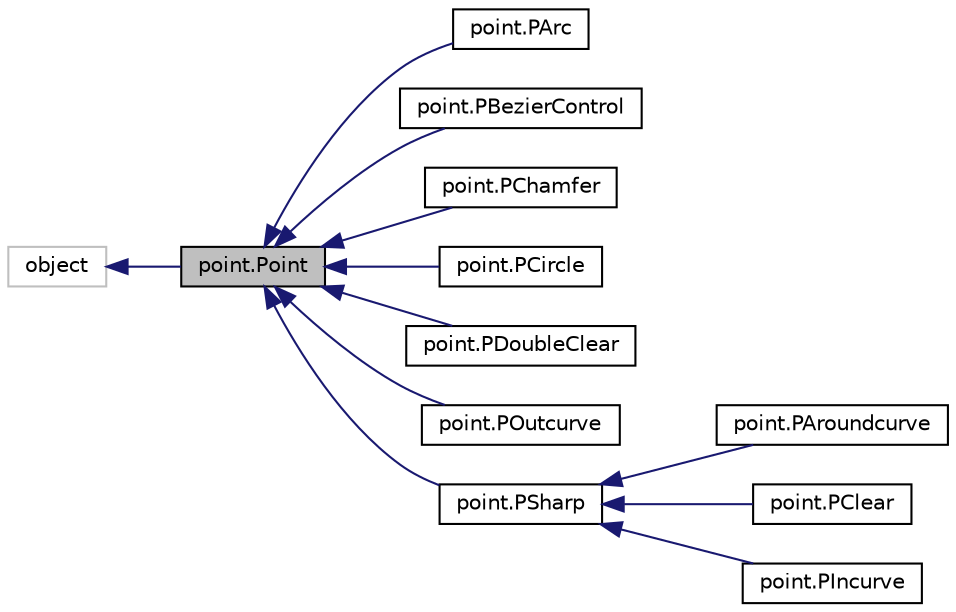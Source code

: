 digraph "point.Point"
{
  edge [fontname="Helvetica",fontsize="10",labelfontname="Helvetica",labelfontsize="10"];
  node [fontname="Helvetica",fontsize="10",shape=record];
  rankdir="LR";
  Node1 [label="point.Point",height=0.2,width=0.4,color="black", fillcolor="grey75", style="filled", fontcolor="black"];
  Node2 -> Node1 [dir="back",color="midnightblue",fontsize="10",style="solid"];
  Node2 [label="object",height=0.2,width=0.4,color="grey75", fillcolor="white", style="filled"];
  Node1 -> Node3 [dir="back",color="midnightblue",fontsize="10",style="solid"];
  Node3 [label="point.PArc",height=0.2,width=0.4,color="black", fillcolor="white", style="filled",URL="$classpoint_1_1_p_arc.html"];
  Node1 -> Node4 [dir="back",color="midnightblue",fontsize="10",style="solid"];
  Node4 [label="point.PBezierControl",height=0.2,width=0.4,color="black", fillcolor="white", style="filled",URL="$classpoint_1_1_p_bezier_control.html"];
  Node1 -> Node5 [dir="back",color="midnightblue",fontsize="10",style="solid"];
  Node5 [label="point.PChamfer",height=0.2,width=0.4,color="black", fillcolor="white", style="filled",URL="$classpoint_1_1_p_chamfer.html"];
  Node1 -> Node6 [dir="back",color="midnightblue",fontsize="10",style="solid"];
  Node6 [label="point.PCircle",height=0.2,width=0.4,color="black", fillcolor="white", style="filled",URL="$classpoint_1_1_p_circle.html"];
  Node1 -> Node7 [dir="back",color="midnightblue",fontsize="10",style="solid"];
  Node7 [label="point.PDoubleClear",height=0.2,width=0.4,color="black", fillcolor="white", style="filled",URL="$classpoint_1_1_p_double_clear.html"];
  Node1 -> Node8 [dir="back",color="midnightblue",fontsize="10",style="solid"];
  Node8 [label="point.POutcurve",height=0.2,width=0.4,color="black", fillcolor="white", style="filled",URL="$classpoint_1_1_p_outcurve.html"];
  Node1 -> Node9 [dir="back",color="midnightblue",fontsize="10",style="solid"];
  Node9 [label="point.PSharp",height=0.2,width=0.4,color="black", fillcolor="white", style="filled",URL="$classpoint_1_1_p_sharp.html"];
  Node9 -> Node10 [dir="back",color="midnightblue",fontsize="10",style="solid"];
  Node10 [label="point.PAroundcurve",height=0.2,width=0.4,color="black", fillcolor="white", style="filled",URL="$classpoint_1_1_p_aroundcurve.html"];
  Node9 -> Node11 [dir="back",color="midnightblue",fontsize="10",style="solid"];
  Node11 [label="point.PClear",height=0.2,width=0.4,color="black", fillcolor="white", style="filled",URL="$classpoint_1_1_p_clear.html"];
  Node9 -> Node12 [dir="back",color="midnightblue",fontsize="10",style="solid"];
  Node12 [label="point.PIncurve",height=0.2,width=0.4,color="black", fillcolor="white", style="filled",URL="$classpoint_1_1_p_incurve.html"];
}
